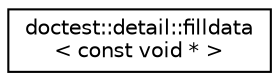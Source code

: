 digraph "Graphical Class Hierarchy"
{
 // LATEX_PDF_SIZE
  edge [fontname="Helvetica",fontsize="10",labelfontname="Helvetica",labelfontsize="10"];
  node [fontname="Helvetica",fontsize="10",shape=record];
  rankdir="LR";
  Node0 [label="doctest::detail::filldata\l\< const void * \>",height=0.2,width=0.4,color="black", fillcolor="white", style="filled",URL="$df/d3c/structdoctest_1_1detail_1_1filldata_3_01const_01void_01_5_01_4.html",tooltip=" "];
}
